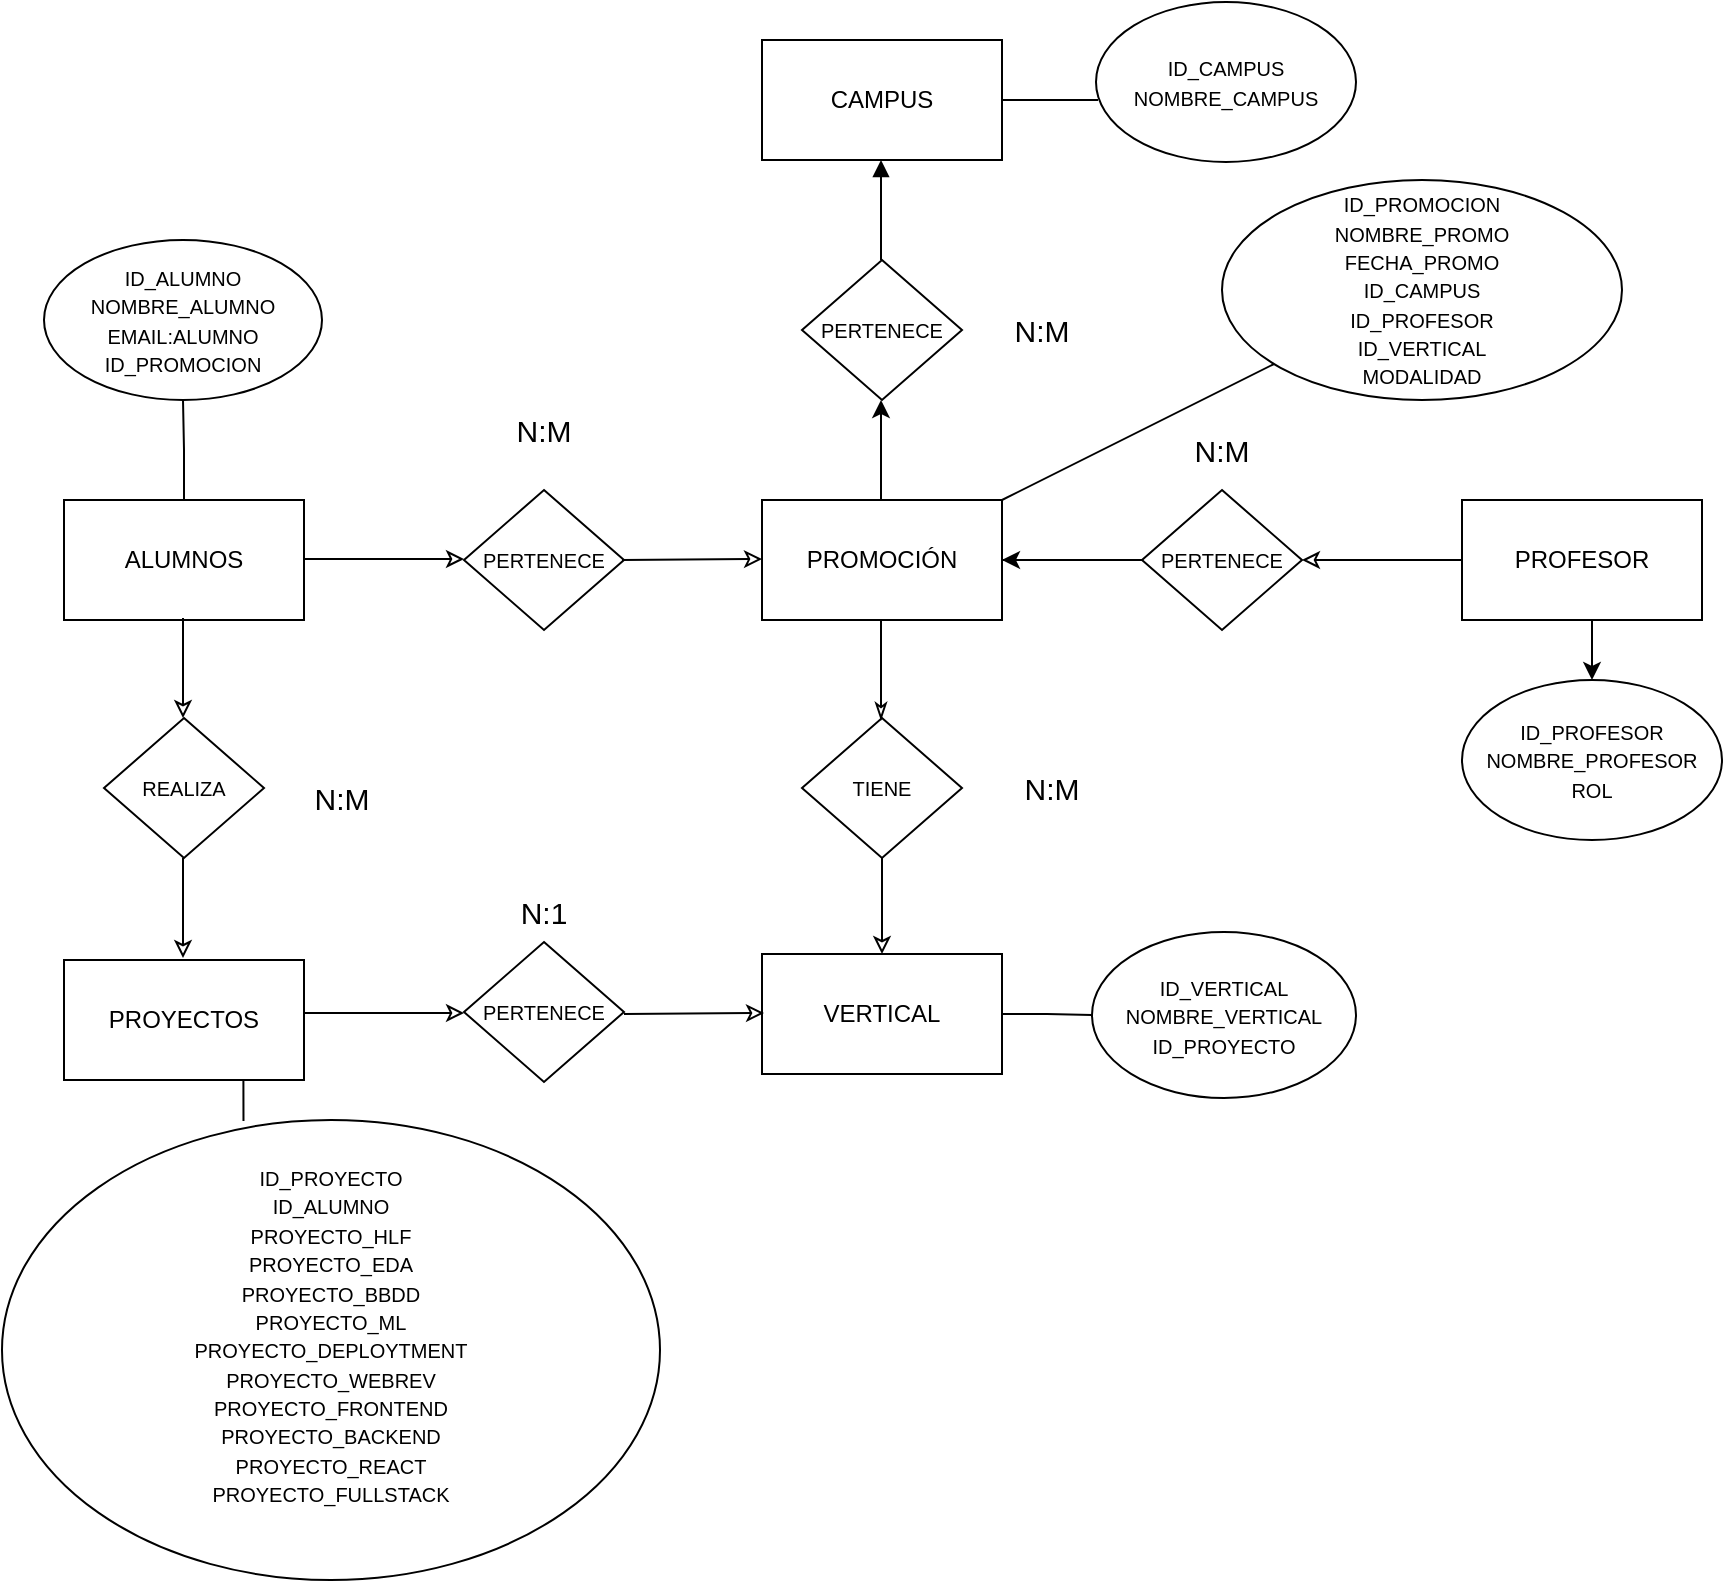 <mxfile version="28.2.8">
  <diagram name="Página-1" id="Y8Y-GzN4RDJBA8T14V5i">
    <mxGraphModel dx="1971" dy="811" grid="1" gridSize="10" guides="1" tooltips="1" connect="1" arrows="1" fold="1" page="1" pageScale="1" pageWidth="1169" pageHeight="827" math="0" shadow="0">
      <root>
        <mxCell id="0" />
        <mxCell id="1" parent="0" />
        <mxCell id="r6ukXJbj-G3i03R8Q8le-1" value="PROMOCIÓN" style="rounded=0;whiteSpace=wrap;html=1;" vertex="1" parent="1">
          <mxGeometry x="470" y="250" width="120" height="60" as="geometry" />
        </mxCell>
        <mxCell id="r6ukXJbj-G3i03R8Q8le-2" value="&lt;font style=&quot;font-size: 10px;&quot;&gt;PERTENECE&lt;/font&gt;" style="rhombus;whiteSpace=wrap;html=1;" vertex="1" parent="1">
          <mxGeometry x="490" y="130" width="80" height="70" as="geometry" />
        </mxCell>
        <mxCell id="r6ukXJbj-G3i03R8Q8le-53" value="" style="edgeStyle=orthogonalEdgeStyle;rounded=0;orthogonalLoop=1;jettySize=auto;html=1;" edge="1" parent="1" source="r6ukXJbj-G3i03R8Q8le-3" target="r6ukXJbj-G3i03R8Q8le-1">
          <mxGeometry relative="1" as="geometry" />
        </mxCell>
        <mxCell id="r6ukXJbj-G3i03R8Q8le-3" value="&lt;font style=&quot;font-size: 10px;&quot;&gt;PERTENECE&lt;/font&gt;" style="rhombus;whiteSpace=wrap;html=1;" vertex="1" parent="1">
          <mxGeometry x="660" y="245" width="80" height="70" as="geometry" />
        </mxCell>
        <mxCell id="r6ukXJbj-G3i03R8Q8le-4" value="&lt;font style=&quot;font-size: 10px;&quot;&gt;PERTENECE&lt;/font&gt;" style="rhombus;whiteSpace=wrap;html=1;" vertex="1" parent="1">
          <mxGeometry x="321" y="245" width="80" height="70" as="geometry" />
        </mxCell>
        <mxCell id="r6ukXJbj-G3i03R8Q8le-5" value="&lt;font style=&quot;font-size: 10px;&quot;&gt;TIENE&lt;/font&gt;" style="rhombus;whiteSpace=wrap;html=1;" vertex="1" parent="1">
          <mxGeometry x="490" y="359" width="80" height="70" as="geometry" />
        </mxCell>
        <mxCell id="r6ukXJbj-G3i03R8Q8le-6" value="CAMPUS" style="rounded=0;whiteSpace=wrap;html=1;" vertex="1" parent="1">
          <mxGeometry x="470" y="20" width="120" height="60" as="geometry" />
        </mxCell>
        <mxCell id="r6ukXJbj-G3i03R8Q8le-44" style="edgeStyle=orthogonalEdgeStyle;rounded=0;orthogonalLoop=1;jettySize=auto;html=1;exitX=0.5;exitY=1;exitDx=0;exitDy=0;entryX=0.5;entryY=0;entryDx=0;entryDy=0;" edge="1" parent="1" source="r6ukXJbj-G3i03R8Q8le-7" target="r6ukXJbj-G3i03R8Q8le-36">
          <mxGeometry relative="1" as="geometry" />
        </mxCell>
        <mxCell id="r6ukXJbj-G3i03R8Q8le-7" value="PROFESOR&lt;span style=&quot;color: rgba(0, 0, 0, 0); font-family: monospace; font-size: 0px; text-align: start; text-wrap-mode: nowrap;&quot;&gt;%3CmxGraphModel%3E%3Croot%3E%3CmxCell%20id%3D%220%22%2F%3E%3CmxCell%20id%3D%221%22%20parent%3D%220%22%2F%3E%3CmxCell%20id%3D%222%22%20value%3D%22PROMOCI%C3%93N%22%20style%3D%22rounded%3D0%3BwhiteSpace%3Dwrap%3Bhtml%3D1%3B%22%20vertex%3D%221%22%20parent%3D%221%22%3E%3CmxGeometry%20x%3D%22470%22%20y%3D%22250%22%20width%3D%22120%22%20height%3D%2260%22%20as%3D%22geometry%22%2F%3E%3C%2FmxCell%3E%3C%2Froot%3E%3C%2FmxGraphModel%3E&lt;/span&gt;" style="rounded=0;whiteSpace=wrap;html=1;" vertex="1" parent="1">
          <mxGeometry x="820" y="250" width="120" height="60" as="geometry" />
        </mxCell>
        <mxCell id="r6ukXJbj-G3i03R8Q8le-46" style="edgeStyle=orthogonalEdgeStyle;rounded=0;orthogonalLoop=1;jettySize=auto;html=1;exitX=1;exitY=0.5;exitDx=0;exitDy=0;entryX=0;entryY=0.5;entryDx=0;entryDy=0;endArrow=none;endFill=0;" edge="1" parent="1" source="r6ukXJbj-G3i03R8Q8le-8" target="r6ukXJbj-G3i03R8Q8le-37">
          <mxGeometry relative="1" as="geometry" />
        </mxCell>
        <mxCell id="r6ukXJbj-G3i03R8Q8le-8" value="VERTICAL" style="rounded=0;whiteSpace=wrap;html=1;" vertex="1" parent="1">
          <mxGeometry x="470" y="477" width="120" height="60" as="geometry" />
        </mxCell>
        <mxCell id="r6ukXJbj-G3i03R8Q8le-9" value="&lt;font style=&quot;font-size: 10px;&quot;&gt;PERTENECE&lt;/font&gt;" style="rhombus;whiteSpace=wrap;html=1;" vertex="1" parent="1">
          <mxGeometry x="321" y="471" width="80" height="70" as="geometry" />
        </mxCell>
        <mxCell id="r6ukXJbj-G3i03R8Q8le-10" value="PROYECTOS" style="rounded=0;whiteSpace=wrap;html=1;" vertex="1" parent="1">
          <mxGeometry x="121" y="480" width="120" height="60" as="geometry" />
        </mxCell>
        <mxCell id="r6ukXJbj-G3i03R8Q8le-11" value="&lt;font style=&quot;font-size: 10px;&quot;&gt;REALIZA&lt;/font&gt;" style="rhombus;whiteSpace=wrap;html=1;" vertex="1" parent="1">
          <mxGeometry x="141" y="359" width="80" height="70" as="geometry" />
        </mxCell>
        <mxCell id="r6ukXJbj-G3i03R8Q8le-51" style="edgeStyle=orthogonalEdgeStyle;rounded=0;orthogonalLoop=1;jettySize=auto;html=1;exitX=0.5;exitY=0;exitDx=0;exitDy=0;entryX=0.5;entryY=1;entryDx=0;entryDy=0;endArrow=none;endFill=0;" edge="1" parent="1" source="r6ukXJbj-G3i03R8Q8le-12" target="r6ukXJbj-G3i03R8Q8le-39">
          <mxGeometry relative="1" as="geometry" />
        </mxCell>
        <mxCell id="r6ukXJbj-G3i03R8Q8le-12" value="ALUMNOS" style="rounded=0;whiteSpace=wrap;html=1;" vertex="1" parent="1">
          <mxGeometry x="121" y="250" width="120" height="60" as="geometry" />
        </mxCell>
        <mxCell id="r6ukXJbj-G3i03R8Q8le-13" value="" style="endArrow=none;html=1;rounded=0;entryX=0.5;entryY=1;entryDx=0;entryDy=0;exitX=0.5;exitY=0;exitDx=0;exitDy=0;endFill=0;startArrow=classic;startFill=0;" edge="1" parent="1" source="r6ukXJbj-G3i03R8Q8le-8" target="r6ukXJbj-G3i03R8Q8le-5">
          <mxGeometry width="50" height="50" relative="1" as="geometry">
            <mxPoint x="510" y="509" as="sourcePoint" />
            <mxPoint x="560" y="459" as="targetPoint" />
          </mxGeometry>
        </mxCell>
        <mxCell id="r6ukXJbj-G3i03R8Q8le-16" value="" style="endArrow=classic;html=1;rounded=0;entryX=0.5;entryY=1;entryDx=0;entryDy=0;exitX=0;exitY=0.5;exitDx=0;exitDy=0;endFill=0;" edge="1" parent="1" source="r6ukXJbj-G3i03R8Q8le-7">
          <mxGeometry width="50" height="50" relative="1" as="geometry">
            <mxPoint x="840" y="260" as="sourcePoint" />
            <mxPoint x="740" y="280" as="targetPoint" />
          </mxGeometry>
        </mxCell>
        <mxCell id="r6ukXJbj-G3i03R8Q8le-17" value="" style="endArrow=none;html=1;rounded=0;" edge="1" parent="1">
          <mxGeometry width="50" height="50" relative="1" as="geometry">
            <mxPoint x="660" y="280" as="sourcePoint" />
            <mxPoint x="590" y="280" as="targetPoint" />
          </mxGeometry>
        </mxCell>
        <mxCell id="r6ukXJbj-G3i03R8Q8le-18" value="" style="endArrow=none;html=1;rounded=0;endFill=0;startArrow=classic;startFill=0;" edge="1" parent="1">
          <mxGeometry width="50" height="50" relative="1" as="geometry">
            <mxPoint x="470" y="279.5" as="sourcePoint" />
            <mxPoint x="400" y="280" as="targetPoint" />
          </mxGeometry>
        </mxCell>
        <mxCell id="r6ukXJbj-G3i03R8Q8le-19" value="" style="endArrow=none;html=1;rounded=0;entryX=0.5;entryY=1;entryDx=0;entryDy=0;exitX=0;exitY=0.5;exitDx=0;exitDy=0;startArrow=classic;startFill=0;" edge="1" parent="1">
          <mxGeometry width="50" height="50" relative="1" as="geometry">
            <mxPoint x="321" y="279.5" as="sourcePoint" />
            <mxPoint x="241" y="279.5" as="targetPoint" />
          </mxGeometry>
        </mxCell>
        <mxCell id="r6ukXJbj-G3i03R8Q8le-20" value="" style="endArrow=classicThin;html=1;rounded=0;endFill=0;" edge="1" parent="1">
          <mxGeometry width="50" height="50" relative="1" as="geometry">
            <mxPoint x="529.5" y="310" as="sourcePoint" />
            <mxPoint x="529.5" y="360" as="targetPoint" />
          </mxGeometry>
        </mxCell>
        <mxCell id="r6ukXJbj-G3i03R8Q8le-22" value="" style="endArrow=none;html=1;rounded=0;startArrow=classic;startFill=1;" edge="1" parent="1">
          <mxGeometry width="50" height="50" relative="1" as="geometry">
            <mxPoint x="529.5" y="200" as="sourcePoint" />
            <mxPoint x="529.5" y="250" as="targetPoint" />
          </mxGeometry>
        </mxCell>
        <mxCell id="r6ukXJbj-G3i03R8Q8le-23" value="" style="endArrow=none;html=1;rounded=0;endFill=0;startArrow=block;startFill=1;" edge="1" parent="1">
          <mxGeometry width="50" height="50" relative="1" as="geometry">
            <mxPoint x="529.5" y="80" as="sourcePoint" />
            <mxPoint x="529.5" y="130" as="targetPoint" />
          </mxGeometry>
        </mxCell>
        <mxCell id="r6ukXJbj-G3i03R8Q8le-25" value="" style="endArrow=classic;html=1;rounded=0;endFill=0;" edge="1" parent="1">
          <mxGeometry width="50" height="50" relative="1" as="geometry">
            <mxPoint x="180.5" y="309" as="sourcePoint" />
            <mxPoint x="180.5" y="359" as="targetPoint" />
          </mxGeometry>
        </mxCell>
        <mxCell id="r6ukXJbj-G3i03R8Q8le-26" value="" style="endArrow=none;html=1;rounded=0;startArrow=classic;startFill=0;" edge="1" parent="1">
          <mxGeometry width="50" height="50" relative="1" as="geometry">
            <mxPoint x="471" y="506.5" as="sourcePoint" />
            <mxPoint x="401" y="507" as="targetPoint" />
          </mxGeometry>
        </mxCell>
        <mxCell id="r6ukXJbj-G3i03R8Q8le-27" value="" style="endArrow=none;html=1;rounded=0;entryX=0.5;entryY=1;entryDx=0;entryDy=0;exitX=0;exitY=0.5;exitDx=0;exitDy=0;startArrow=classic;startFill=0;" edge="1" parent="1">
          <mxGeometry width="50" height="50" relative="1" as="geometry">
            <mxPoint x="321" y="506.5" as="sourcePoint" />
            <mxPoint x="241" y="506.5" as="targetPoint" />
          </mxGeometry>
        </mxCell>
        <mxCell id="r6ukXJbj-G3i03R8Q8le-28" value="" style="endArrow=classic;html=1;rounded=0;endFill=0;" edge="1" parent="1">
          <mxGeometry width="50" height="50" relative="1" as="geometry">
            <mxPoint x="180.5" y="429" as="sourcePoint" />
            <mxPoint x="180.5" y="479" as="targetPoint" />
          </mxGeometry>
        </mxCell>
        <mxCell id="r6ukXJbj-G3i03R8Q8le-29" value="&lt;font style=&quot;font-size: 15px;&quot;&gt;N:M&lt;/font&gt;" style="text;html=1;whiteSpace=wrap;strokeColor=none;fillColor=none;align=center;verticalAlign=middle;rounded=0;" vertex="1" parent="1">
          <mxGeometry x="580" y="150" width="60" height="30" as="geometry" />
        </mxCell>
        <mxCell id="r6ukXJbj-G3i03R8Q8le-30" value="&lt;font style=&quot;font-size: 15px;&quot;&gt;N:M&lt;/font&gt;" style="text;html=1;whiteSpace=wrap;strokeColor=none;fillColor=none;align=center;verticalAlign=middle;rounded=0;" vertex="1" parent="1">
          <mxGeometry x="670" y="210" width="60" height="30" as="geometry" />
        </mxCell>
        <mxCell id="r6ukXJbj-G3i03R8Q8le-31" value="&lt;font style=&quot;font-size: 15px;&quot;&gt;N:M&lt;/font&gt;" style="text;html=1;whiteSpace=wrap;strokeColor=none;fillColor=none;align=center;verticalAlign=middle;rounded=0;" vertex="1" parent="1">
          <mxGeometry x="585" y="379" width="60" height="30" as="geometry" />
        </mxCell>
        <mxCell id="r6ukXJbj-G3i03R8Q8le-32" value="&lt;font style=&quot;font-size: 15px;&quot;&gt;N:1&lt;/font&gt;" style="text;html=1;whiteSpace=wrap;strokeColor=none;fillColor=none;align=center;verticalAlign=middle;rounded=0;" vertex="1" parent="1">
          <mxGeometry x="331" y="441" width="60" height="30" as="geometry" />
        </mxCell>
        <mxCell id="r6ukXJbj-G3i03R8Q8le-33" value="&lt;font style=&quot;font-size: 15px;&quot;&gt;N:M&lt;/font&gt;" style="text;html=1;whiteSpace=wrap;strokeColor=none;fillColor=none;align=center;verticalAlign=middle;rounded=0;" vertex="1" parent="1">
          <mxGeometry x="230" y="384" width="60" height="30" as="geometry" />
        </mxCell>
        <mxCell id="r6ukXJbj-G3i03R8Q8le-34" value="&lt;font style=&quot;font-size: 15px;&quot;&gt;N:M&lt;/font&gt;" style="text;html=1;whiteSpace=wrap;strokeColor=none;fillColor=none;align=center;verticalAlign=middle;rounded=0;" vertex="1" parent="1">
          <mxGeometry x="331" y="200" width="60" height="30" as="geometry" />
        </mxCell>
        <mxCell id="r6ukXJbj-G3i03R8Q8le-35" value="&lt;font style=&quot;font-size: 10px;&quot;&gt;ID_CAMPUS&lt;/font&gt;&lt;div&gt;&lt;font style=&quot;font-size: 10px;&quot;&gt;NOMBRE_CAMPUS&lt;/font&gt;&lt;/div&gt;" style="ellipse;whiteSpace=wrap;html=1;" vertex="1" parent="1">
          <mxGeometry x="637" y="1" width="130" height="80" as="geometry" />
        </mxCell>
        <mxCell id="r6ukXJbj-G3i03R8Q8le-36" value="&lt;span style=&quot;font-size: 10px;&quot;&gt;ID_PROFESOR&lt;/span&gt;&lt;div&gt;&lt;span style=&quot;font-size: 10px;&quot;&gt;NOMBRE_PROFESOR&lt;/span&gt;&lt;/div&gt;&lt;div&gt;&lt;span style=&quot;font-size: 10px;&quot;&gt;ROL&lt;/span&gt;&lt;/div&gt;" style="ellipse;whiteSpace=wrap;html=1;" vertex="1" parent="1">
          <mxGeometry x="820" y="340" width="130" height="80" as="geometry" />
        </mxCell>
        <mxCell id="r6ukXJbj-G3i03R8Q8le-37" value="&lt;span style=&quot;font-size: 10px;&quot;&gt;ID_VERTICAL&lt;/span&gt;&lt;div&gt;&lt;span style=&quot;font-size: 10px;&quot;&gt;NOMBRE_VERTICAL&lt;br&gt;&lt;/span&gt;&lt;div&gt;&lt;span style=&quot;font-size: 10px;&quot;&gt;ID_PROYECTO&lt;/span&gt;&lt;/div&gt;&lt;/div&gt;" style="ellipse;whiteSpace=wrap;html=1;" vertex="1" parent="1">
          <mxGeometry x="635" y="466" width="132" height="83" as="geometry" />
        </mxCell>
        <mxCell id="r6ukXJbj-G3i03R8Q8le-38" value="&lt;span style=&quot;font-size: 10px;&quot;&gt;ID_PROMOCION&lt;/span&gt;&lt;div&gt;&lt;span style=&quot;font-size: 10px;&quot;&gt;NOMBRE_PROMO&lt;/span&gt;&lt;/div&gt;&lt;div&gt;&lt;span style=&quot;font-size: 10px;&quot;&gt;FECHA_PROMO&lt;/span&gt;&lt;/div&gt;&lt;div&gt;&lt;span style=&quot;font-size: 10px;&quot;&gt;ID_CAMPUS&lt;/span&gt;&lt;/div&gt;&lt;div&gt;&lt;span style=&quot;font-size: 10px;&quot;&gt;ID_PROFESOR&lt;/span&gt;&lt;/div&gt;&lt;div&gt;&lt;span style=&quot;font-size: 10px;&quot;&gt;ID_VERTICAL&lt;/span&gt;&lt;/div&gt;&lt;div&gt;&lt;span style=&quot;font-size: 10px;&quot;&gt;MODALIDAD&lt;/span&gt;&lt;span style=&quot;font-size: 10px;&quot;&gt;&lt;/span&gt;&lt;/div&gt;" style="ellipse;whiteSpace=wrap;html=1;" vertex="1" parent="1">
          <mxGeometry x="700" y="90" width="200" height="110" as="geometry" />
        </mxCell>
        <mxCell id="r6ukXJbj-G3i03R8Q8le-39" value="&lt;span style=&quot;font-size: 10px;&quot;&gt;ID_ALUMNO&lt;/span&gt;&lt;div&gt;&lt;span style=&quot;font-size: 10px;&quot;&gt;NOMBRE_ALUMNO&lt;/span&gt;&lt;/div&gt;&lt;div&gt;&lt;span style=&quot;font-size: 10px;&quot;&gt;EMAIL:ALUMNO&lt;/span&gt;&lt;/div&gt;&lt;div&gt;&lt;span style=&quot;font-size: 10px;&quot;&gt;ID_PROMOCION&lt;/span&gt;&lt;/div&gt;" style="ellipse;whiteSpace=wrap;html=1;" vertex="1" parent="1">
          <mxGeometry x="111" y="120" width="139" height="80" as="geometry" />
        </mxCell>
        <mxCell id="r6ukXJbj-G3i03R8Q8le-40" value="&lt;span style=&quot;font-size: 10px;&quot;&gt;ID_PROYECTO&lt;/span&gt;&lt;div&gt;&lt;span style=&quot;font-size: 10px;&quot;&gt;ID_ALUMNO&lt;/span&gt;&lt;/div&gt;&lt;div&gt;&lt;span style=&quot;font-size: 10px;&quot;&gt;PROYECTO_HLF&lt;/span&gt;&lt;/div&gt;&lt;div&gt;&lt;span style=&quot;font-size: 10px;&quot;&gt;PROYECTO_EDA&lt;/span&gt;&lt;/div&gt;&lt;div&gt;&lt;span style=&quot;font-size: 10px;&quot;&gt;PROYECTO_BBDD&lt;/span&gt;&lt;/div&gt;&lt;div&gt;&lt;span style=&quot;font-size: 10px;&quot;&gt;PROYECTO_ML&lt;/span&gt;&lt;/div&gt;&lt;div&gt;&lt;span style=&quot;font-size: 10px;&quot;&gt;PROYECTO_DEPLOYTMENT&lt;/span&gt;&lt;/div&gt;&lt;div&gt;&lt;span style=&quot;font-size: 10px;&quot;&gt;PROYECTO_WEBREV&lt;/span&gt;&lt;/div&gt;&lt;div&gt;&lt;span style=&quot;font-size: 10px;&quot;&gt;PROYECTO_FRONTEND&lt;/span&gt;&lt;/div&gt;&lt;div&gt;&lt;span style=&quot;font-size: 10px;&quot;&gt;PROYECTO_BACKEND&lt;/span&gt;&lt;/div&gt;&lt;div&gt;&lt;span style=&quot;font-size: 10px;&quot;&gt;PROYECTO_REACT&lt;/span&gt;&lt;/div&gt;&lt;div&gt;&lt;span style=&quot;font-size: 10px;&quot;&gt;PROYECTO_FULLSTACK&lt;/span&gt;&lt;/div&gt;&lt;div&gt;&lt;span style=&quot;font-size: 10px;&quot;&gt;&lt;br&gt;&lt;/span&gt;&lt;/div&gt;" style="ellipse;whiteSpace=wrap;html=1;" vertex="1" parent="1">
          <mxGeometry x="90" y="560" width="329" height="230" as="geometry" />
        </mxCell>
        <mxCell id="r6ukXJbj-G3i03R8Q8le-41" value="" style="endArrow=none;html=1;rounded=0;endFill=0;" edge="1" parent="1" target="r6ukXJbj-G3i03R8Q8le-38">
          <mxGeometry width="50" height="50" relative="1" as="geometry">
            <mxPoint x="590" y="250" as="sourcePoint" />
            <mxPoint x="640" y="200" as="targetPoint" />
          </mxGeometry>
        </mxCell>
        <mxCell id="r6ukXJbj-G3i03R8Q8le-42" value="" style="endArrow=none;html=1;rounded=0;exitX=1;exitY=0.5;exitDx=0;exitDy=0;entryX=0.008;entryY=0.612;entryDx=0;entryDy=0;entryPerimeter=0;endFill=0;" edge="1" parent="1" source="r6ukXJbj-G3i03R8Q8le-6" target="r6ukXJbj-G3i03R8Q8le-35">
          <mxGeometry width="50" height="50" relative="1" as="geometry">
            <mxPoint x="502" y="120" as="sourcePoint" />
            <mxPoint x="635" y="53" as="targetPoint" />
          </mxGeometry>
        </mxCell>
        <mxCell id="r6ukXJbj-G3i03R8Q8le-49" style="edgeStyle=orthogonalEdgeStyle;rounded=0;orthogonalLoop=1;jettySize=auto;html=1;exitX=0.5;exitY=1;exitDx=0;exitDy=0;entryX=0.367;entryY=0.002;entryDx=0;entryDy=0;entryPerimeter=0;endArrow=none;endFill=0;" edge="1" parent="1" source="r6ukXJbj-G3i03R8Q8le-10" target="r6ukXJbj-G3i03R8Q8le-40">
          <mxGeometry relative="1" as="geometry" />
        </mxCell>
      </root>
    </mxGraphModel>
  </diagram>
</mxfile>
